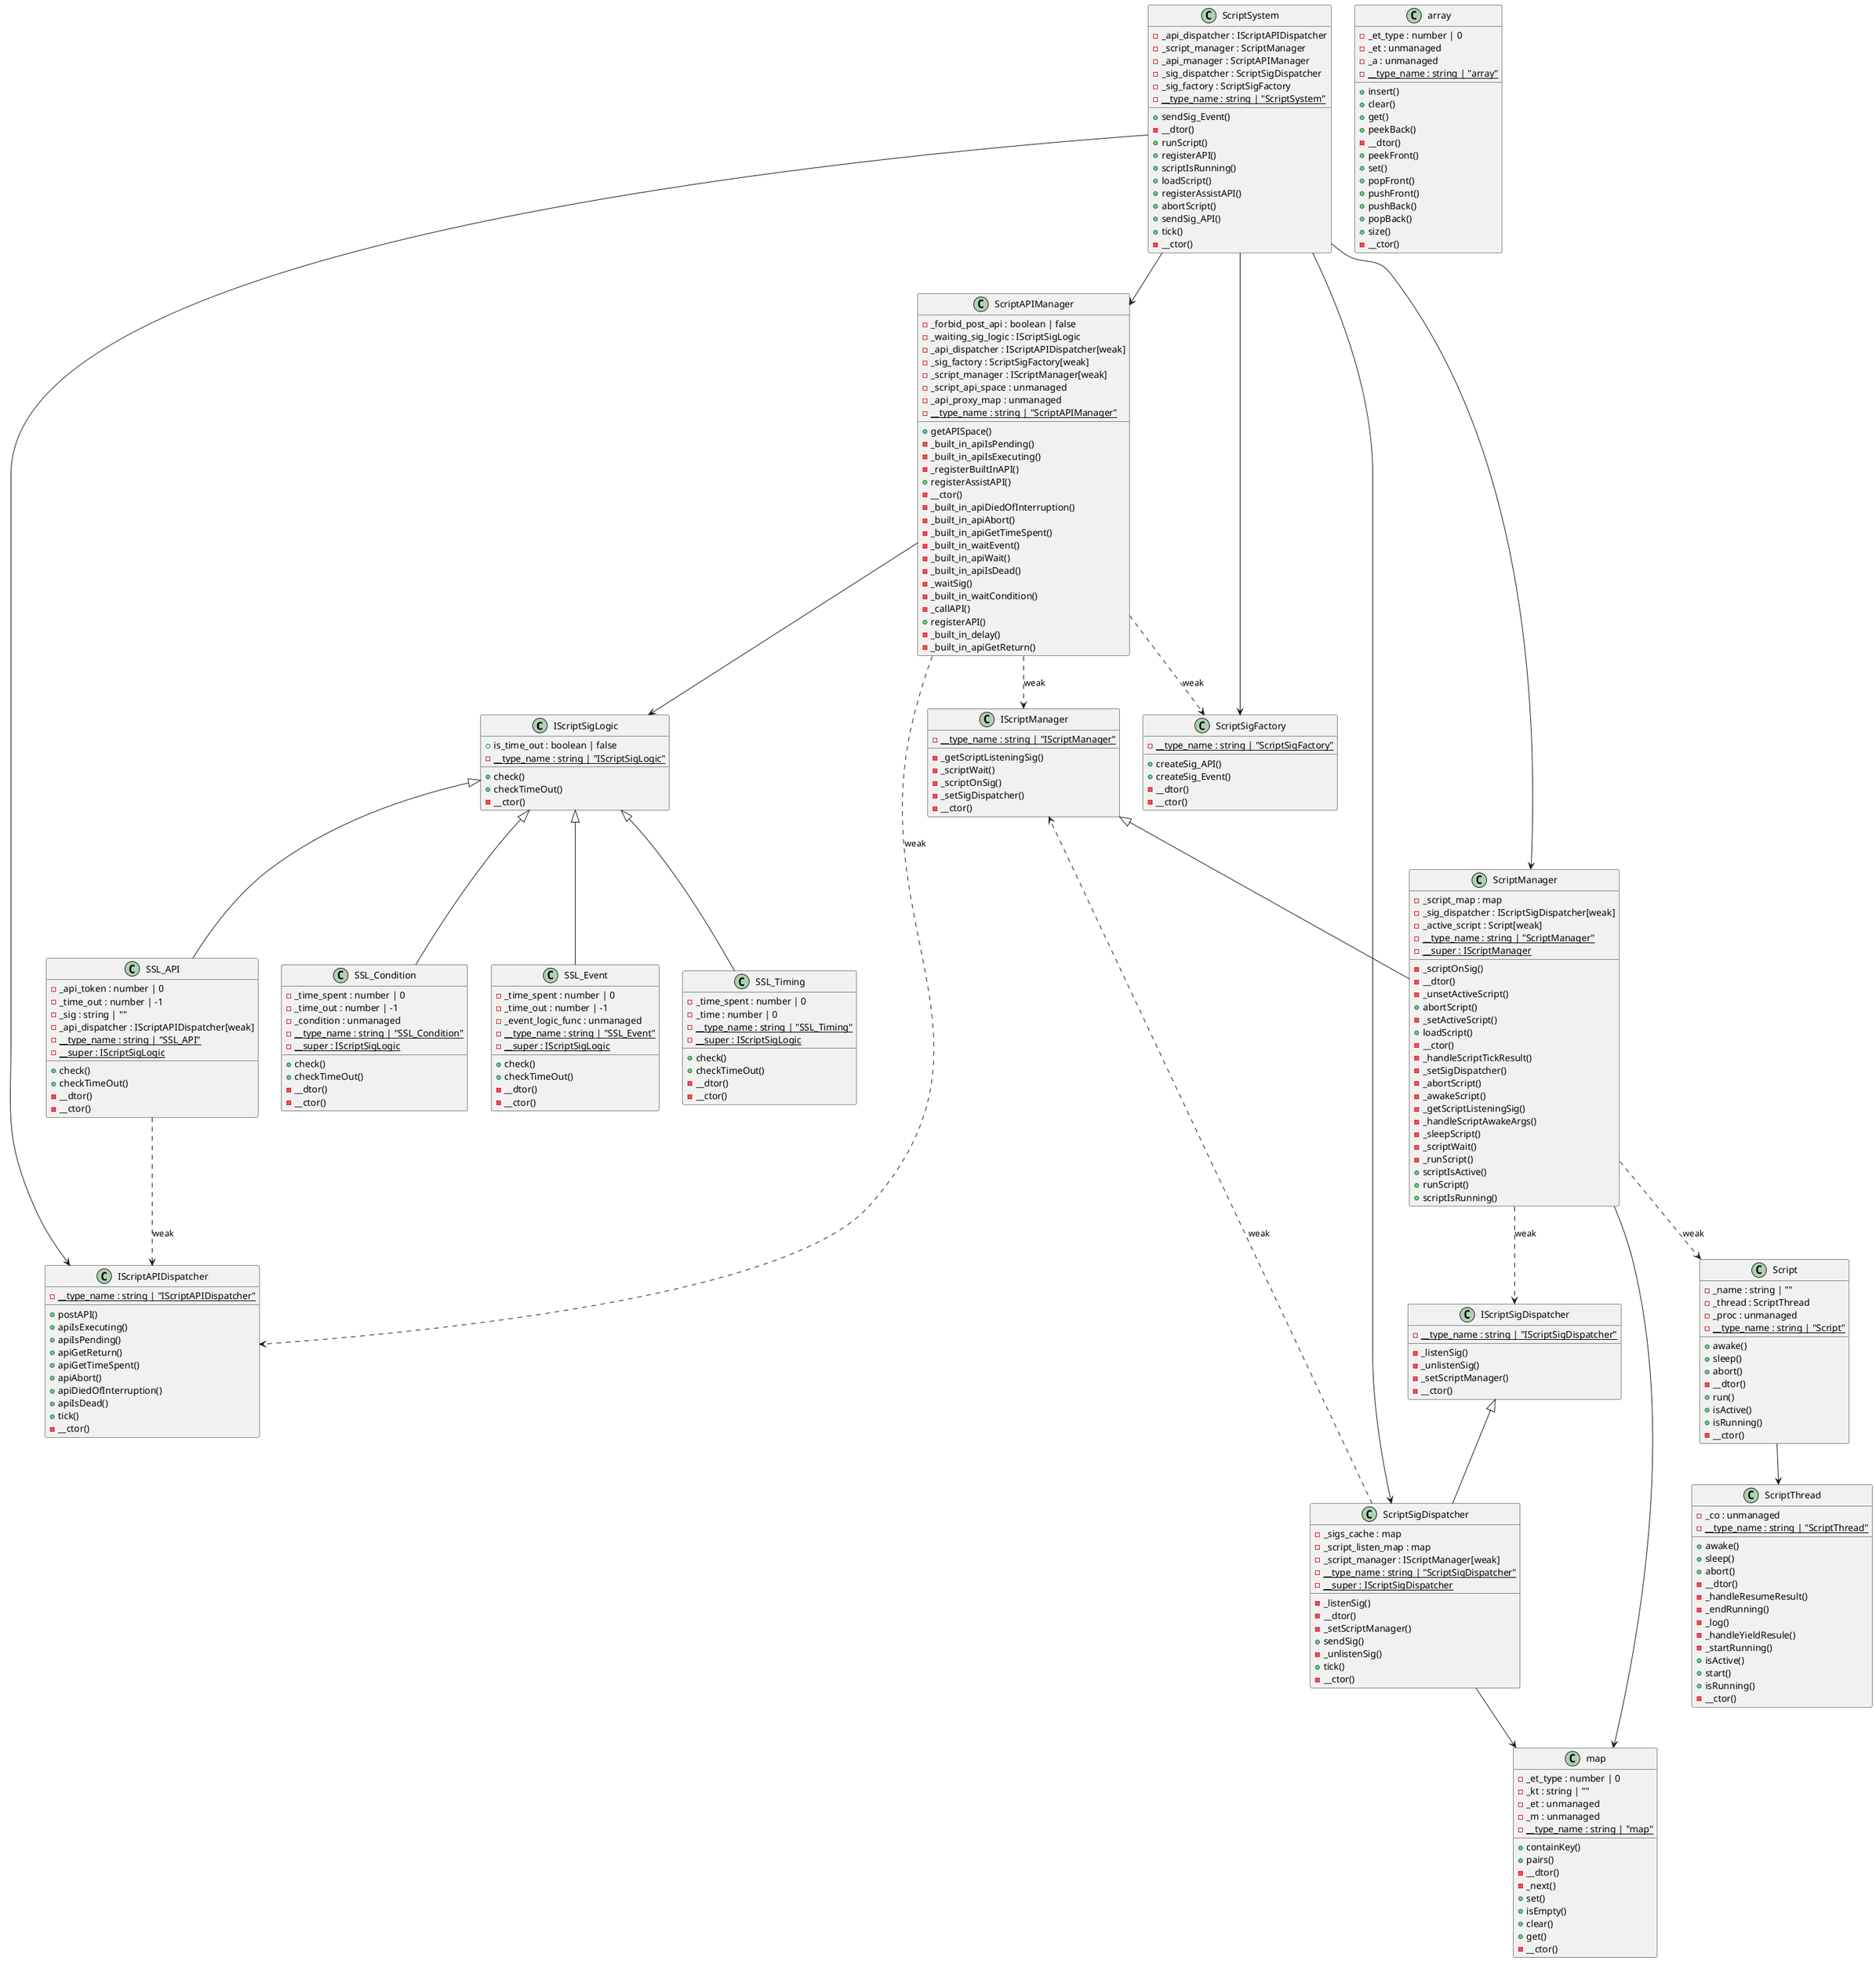 @startuml
class IScriptSigLogic {
	+is_time_out : boolean | false
	{static} -__type_name : string | "IScriptSigLogic"
	+check()
	+checkTimeOut()
	-__ctor()
}
class IScriptManager {
	-_getScriptListeningSig()
	-_scriptWait()
	{static} -__type_name : string | "IScriptManager"
	-_scriptOnSig()
	-_setSigDispatcher()
	-__ctor()
}
class ScriptManager {
	-_script_map : map
	-_sig_dispatcher : IScriptSigDispatcher[weak]
	-_active_script : Script[weak]
	-_scriptOnSig()
	{static} -__type_name : string | "ScriptManager"
	-__dtor()
	-_unsetActiveScript()
	+abortScript()
	-_setActiveScript()
	+loadScript()
	{static} -__super : IScriptManager
	-__ctor()
	-_handleScriptTickResult()
	-_setSigDispatcher()
	-_abortScript()
	-_awakeScript()
	-_getScriptListeningSig()
	-_handleScriptAwakeArgs()
	-_sleepScript()
	-_scriptWait()
	-_runScript()
	+scriptIsActive()
	+runScript()
	+scriptIsRunning()
}
IScriptManager <|-- ScriptManager 
ScriptManager --> map
ScriptManager ..> IScriptSigDispatcher : weak
ScriptManager ..> Script : weak
class array {
	-_et_type : number | 0
	-_et : unmanaged
	-_a : unmanaged
	+insert()
	+clear()
	+get()
	+peekBack()
	-__dtor()
	+peekFront()
	+set()
	+popFront()
	+pushFront()
	+pushBack()
	+popBack()
	+size()
	{static} -__type_name : string | "array"
	-__ctor()
}
class map {
	-_et_type : number | 0
	-_kt : string | ""
	-_et : unmanaged
	-_m : unmanaged
	+containKey()
	{static} -__type_name : string | "map"
	+pairs()
	-__dtor()
	-_next()
	+set()
	+isEmpty()
	+clear()
	+get()
	-__ctor()
}
class ScriptAPIManager {
	-_forbid_post_api : boolean | false
	-_waiting_sig_logic : IScriptSigLogic
	-_api_dispatcher : IScriptAPIDispatcher[weak]
	-_sig_factory : ScriptSigFactory[weak]
	-_script_manager : IScriptManager[weak]
	-_script_api_space : unmanaged
	-_api_proxy_map : unmanaged
	+getAPISpace()
	-_built_in_apiIsPending()
	{static} -__type_name : string | "ScriptAPIManager"
	-_built_in_apiIsExecuting()
	-_registerBuiltInAPI()
	+registerAssistAPI()
	-__ctor()
	-_built_in_apiDiedOfInterruption()
	-_built_in_apiAbort()
	-_built_in_apiGetTimeSpent()
	-_built_in_waitEvent()
	-_built_in_apiWait()
	-_built_in_apiIsDead()
	-_waitSig()
	-_built_in_waitCondition()
	-_callAPI()
	+registerAPI()
	-_built_in_delay()
	-_built_in_apiGetReturn()
}
ScriptAPIManager --> IScriptSigLogic
ScriptAPIManager ..> IScriptAPIDispatcher : weak
ScriptAPIManager ..> ScriptSigFactory : weak
ScriptAPIManager ..> IScriptManager : weak
class ScriptSigFactory {
	+createSig_API()
	{static} -__type_name : string | "ScriptSigFactory"
	+createSig_Event()
	-__dtor()
	-__ctor()
}
class ScriptThread {
	-_co : unmanaged
	+awake()
	+sleep()
	{static} -__type_name : string | "ScriptThread"
	+abort()
	-__dtor()
	-_handleResumeResult()
	-_endRunning()
	-_log()
	-_handleYieldResule()
	-_startRunning()
	+isActive()
	+start()
	+isRunning()
	-__ctor()
}
class ScriptSystem {
	-_api_dispatcher : IScriptAPIDispatcher
	-_script_manager : ScriptManager
	-_api_manager : ScriptAPIManager
	-_sig_dispatcher : ScriptSigDispatcher
	-_sig_factory : ScriptSigFactory
	{static} -__type_name : string | "ScriptSystem"
	+sendSig_Event()
	-__dtor()
	+runScript()
	+registerAPI()
	+scriptIsRunning()
	+loadScript()
	+registerAssistAPI()
	+abortScript()
	+sendSig_API()
	+tick()
	-__ctor()
}
ScriptSystem --> IScriptAPIDispatcher
ScriptSystem --> ScriptManager
ScriptSystem --> ScriptAPIManager
ScriptSystem --> ScriptSigDispatcher
ScriptSystem --> ScriptSigFactory
class IScriptSigDispatcher {
	-_listenSig()
	{static} -__type_name : string | "IScriptSigDispatcher"
	-_unlistenSig()
	-_setScriptManager()
	-__ctor()
}
class SSL_Event {
	-_time_spent : number | 0
	-_time_out : number | -1
	-_event_logic_func : unmanaged
	+check()
	+checkTimeOut()
	{static} -__type_name : string | "SSL_Event"
	{static} -__super : IScriptSigLogic
	-__dtor()
	-__ctor()
}
IScriptSigLogic <|-- SSL_Event 
class SSL_Timing {
	-_time_spent : number | 0
	-_time : number | 0
	+check()
	+checkTimeOut()
	{static} -__type_name : string | "SSL_Timing"
	{static} -__super : IScriptSigLogic
	-__dtor()
	-__ctor()
}
IScriptSigLogic <|-- SSL_Timing 
class Script {
	-_name : string | ""
	-_thread : ScriptThread
	-_proc : unmanaged
	+awake()
	+sleep()
	{static} -__type_name : string | "Script"
	+abort()
	-__dtor()
	+run()
	+isActive()
	+isRunning()
	-__ctor()
}
Script --> ScriptThread
class ScriptSigDispatcher {
	-_sigs_cache : map
	-_script_listen_map : map
	-_script_manager : IScriptManager[weak]
	-_listenSig()
	{static} -__type_name : string | "ScriptSigDispatcher"
	-__dtor()
	-_setScriptManager()
	+sendSig()
	{static} -__super : IScriptSigDispatcher
	-_unlistenSig()
	+tick()
	-__ctor()
}
IScriptSigDispatcher <|-- ScriptSigDispatcher 
ScriptSigDispatcher --> map
ScriptSigDispatcher ..> IScriptManager : weak
class SSL_Condition {
	-_time_spent : number | 0
	-_time_out : number | -1
	-_condition : unmanaged
	+check()
	+checkTimeOut()
	{static} -__type_name : string | "SSL_Condition"
	{static} -__super : IScriptSigLogic
	-__dtor()
	-__ctor()
}
IScriptSigLogic <|-- SSL_Condition 
class IScriptAPIDispatcher {
	+postAPI()
	+apiIsExecuting()
	+apiIsPending()
	{static} -__type_name : string | "IScriptAPIDispatcher"
	+apiGetReturn()
	+apiGetTimeSpent()
	+apiAbort()
	+apiDiedOfInterruption()
	+apiIsDead()
	+tick()
	-__ctor()
}
class SSL_API {
	-_api_token : number | 0
	-_time_out : number | -1
	-_sig : string | ""
	-_api_dispatcher : IScriptAPIDispatcher[weak]
	+check()
	+checkTimeOut()
	{static} -__type_name : string | "SSL_API"
	{static} -__super : IScriptSigLogic
	-__dtor()
	-__ctor()
}
IScriptSigLogic <|-- SSL_API 
SSL_API ..> IScriptAPIDispatcher : weak
@enduml